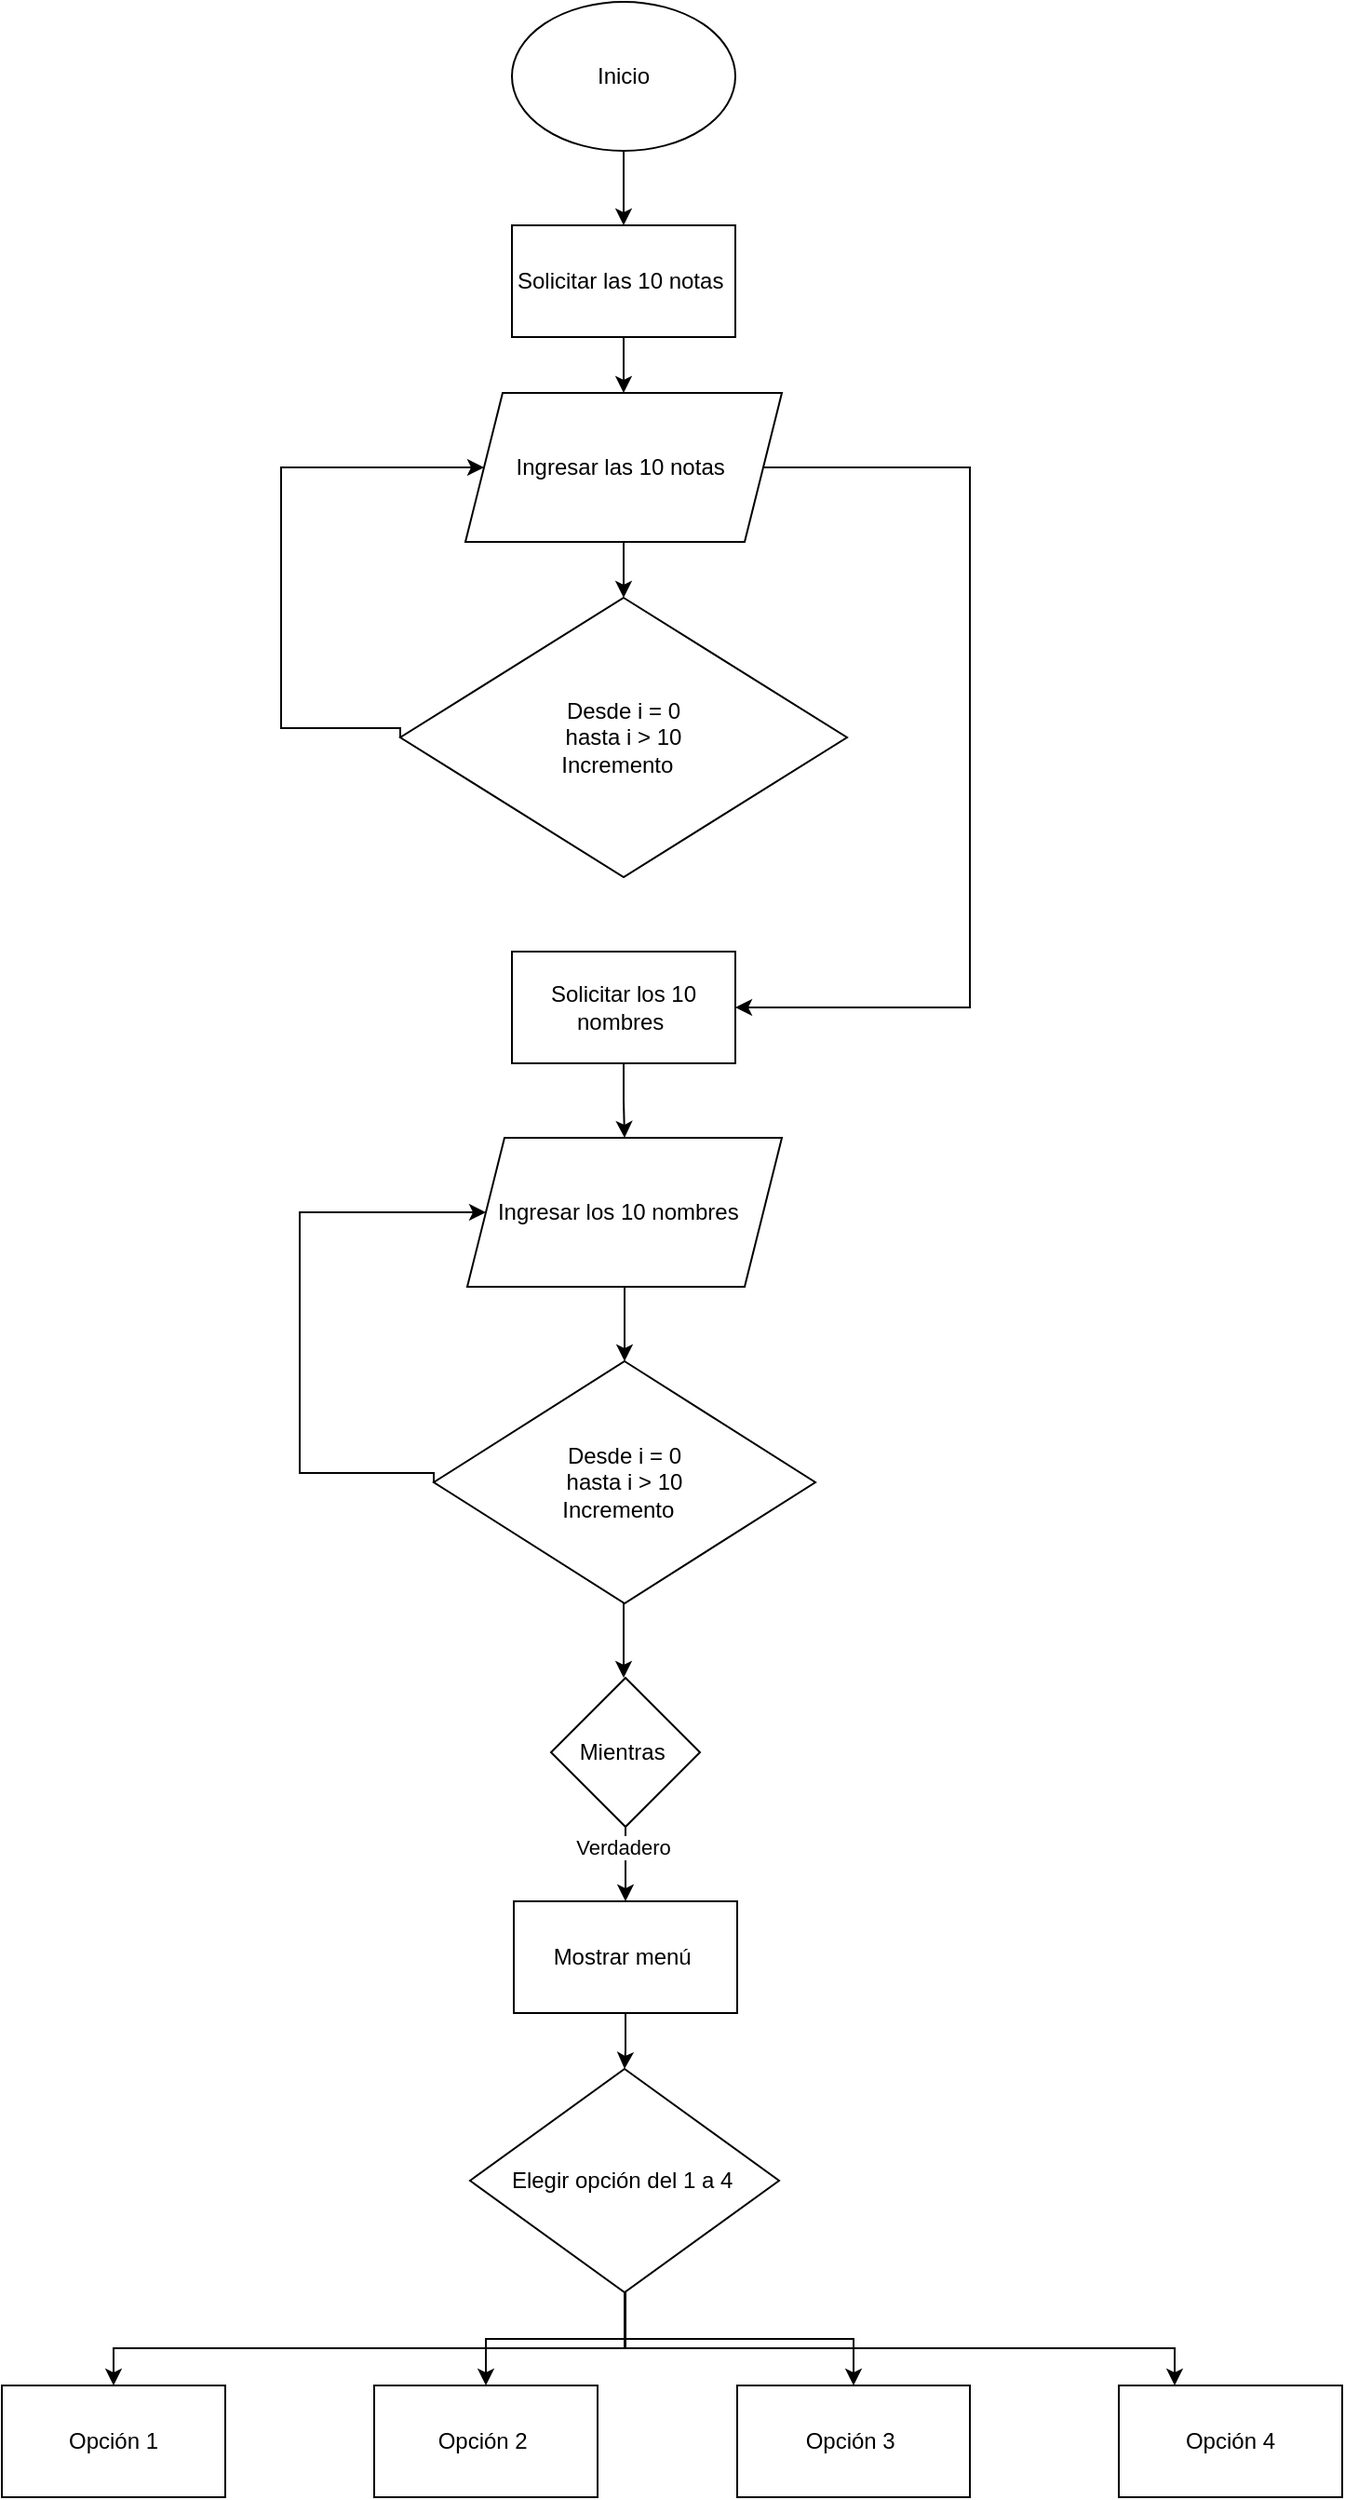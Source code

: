 <mxfile version="24.2.5" type="github">
  <diagram name="Página-1" id="isQVcydl0NbCzF9aVGi6">
    <mxGraphModel dx="1249" dy="542" grid="1" gridSize="10" guides="1" tooltips="1" connect="1" arrows="1" fold="1" page="1" pageScale="1" pageWidth="827" pageHeight="1169" math="0" shadow="0">
      <root>
        <mxCell id="0" />
        <mxCell id="1" parent="0" />
        <mxCell id="SFlHjdJAYKCsEmL_8HtT-15" style="edgeStyle=orthogonalEdgeStyle;rounded=0;orthogonalLoop=1;jettySize=auto;html=1;entryX=0;entryY=0.5;entryDx=0;entryDy=0;exitX=0;exitY=0.5;exitDx=0;exitDy=0;" edge="1" parent="1" source="SFlHjdJAYKCsEmL_8HtT-3" target="SFlHjdJAYKCsEmL_8HtT-4">
          <mxGeometry relative="1" as="geometry">
            <Array as="points">
              <mxPoint x="294" y="390" />
              <mxPoint x="230" y="390" />
              <mxPoint x="230" y="250" />
            </Array>
          </mxGeometry>
        </mxCell>
        <mxCell id="SFlHjdJAYKCsEmL_8HtT-3" value="Desde i = 0&lt;div&gt;hasta i &amp;gt; 10&lt;/div&gt;&lt;div&gt;Incremento&amp;nbsp;&amp;nbsp;&lt;/div&gt;" style="rhombus;whiteSpace=wrap;html=1;" vertex="1" parent="1">
          <mxGeometry x="294" y="320" width="240" height="150" as="geometry" />
        </mxCell>
        <mxCell id="SFlHjdJAYKCsEmL_8HtT-14" style="edgeStyle=orthogonalEdgeStyle;rounded=0;orthogonalLoop=1;jettySize=auto;html=1;" edge="1" parent="1" source="SFlHjdJAYKCsEmL_8HtT-4" target="SFlHjdJAYKCsEmL_8HtT-3">
          <mxGeometry relative="1" as="geometry" />
        </mxCell>
        <mxCell id="SFlHjdJAYKCsEmL_8HtT-17" style="edgeStyle=orthogonalEdgeStyle;rounded=0;orthogonalLoop=1;jettySize=auto;html=1;entryX=1;entryY=0.5;entryDx=0;entryDy=0;" edge="1" parent="1" source="SFlHjdJAYKCsEmL_8HtT-4" target="SFlHjdJAYKCsEmL_8HtT-16">
          <mxGeometry relative="1" as="geometry">
            <Array as="points">
              <mxPoint x="600" y="250" />
              <mxPoint x="600" y="540" />
            </Array>
          </mxGeometry>
        </mxCell>
        <mxCell id="SFlHjdJAYKCsEmL_8HtT-4" value="Ingresar las 10 notas&amp;nbsp;" style="shape=parallelogram;perimeter=parallelogramPerimeter;whiteSpace=wrap;html=1;fixedSize=1;" vertex="1" parent="1">
          <mxGeometry x="329" y="210" width="170" height="80" as="geometry" />
        </mxCell>
        <mxCell id="SFlHjdJAYKCsEmL_8HtT-10" style="edgeStyle=orthogonalEdgeStyle;rounded=0;orthogonalLoop=1;jettySize=auto;html=1;entryX=0.5;entryY=0;entryDx=0;entryDy=0;" edge="1" parent="1" source="SFlHjdJAYKCsEmL_8HtT-9" target="SFlHjdJAYKCsEmL_8HtT-12">
          <mxGeometry relative="1" as="geometry">
            <mxPoint x="414" y="110" as="targetPoint" />
          </mxGeometry>
        </mxCell>
        <mxCell id="SFlHjdJAYKCsEmL_8HtT-9" value="Inicio" style="ellipse;whiteSpace=wrap;html=1;" vertex="1" parent="1">
          <mxGeometry x="354" width="120" height="80" as="geometry" />
        </mxCell>
        <mxCell id="SFlHjdJAYKCsEmL_8HtT-13" style="edgeStyle=orthogonalEdgeStyle;rounded=0;orthogonalLoop=1;jettySize=auto;html=1;" edge="1" parent="1" source="SFlHjdJAYKCsEmL_8HtT-12" target="SFlHjdJAYKCsEmL_8HtT-4">
          <mxGeometry relative="1" as="geometry" />
        </mxCell>
        <mxCell id="SFlHjdJAYKCsEmL_8HtT-12" value="Solicitar las 10 notas&amp;nbsp;" style="rounded=0;whiteSpace=wrap;html=1;" vertex="1" parent="1">
          <mxGeometry x="354" y="120" width="120" height="60" as="geometry" />
        </mxCell>
        <mxCell id="SFlHjdJAYKCsEmL_8HtT-19" style="edgeStyle=orthogonalEdgeStyle;rounded=0;orthogonalLoop=1;jettySize=auto;html=1;entryX=0.5;entryY=0;entryDx=0;entryDy=0;" edge="1" parent="1" source="SFlHjdJAYKCsEmL_8HtT-16" target="SFlHjdJAYKCsEmL_8HtT-18">
          <mxGeometry relative="1" as="geometry" />
        </mxCell>
        <mxCell id="SFlHjdJAYKCsEmL_8HtT-16" value="Solicitar los 10 nombres&amp;nbsp;" style="rounded=0;whiteSpace=wrap;html=1;" vertex="1" parent="1">
          <mxGeometry x="354" y="510" width="120" height="60" as="geometry" />
        </mxCell>
        <mxCell id="SFlHjdJAYKCsEmL_8HtT-21" style="edgeStyle=orthogonalEdgeStyle;rounded=0;orthogonalLoop=1;jettySize=auto;html=1;" edge="1" parent="1" source="SFlHjdJAYKCsEmL_8HtT-18" target="SFlHjdJAYKCsEmL_8HtT-20">
          <mxGeometry relative="1" as="geometry" />
        </mxCell>
        <mxCell id="SFlHjdJAYKCsEmL_8HtT-18" value="Ingresar los 10 nombres&amp;nbsp;&amp;nbsp;" style="shape=parallelogram;perimeter=parallelogramPerimeter;whiteSpace=wrap;html=1;fixedSize=1;" vertex="1" parent="1">
          <mxGeometry x="330" y="610" width="169" height="80" as="geometry" />
        </mxCell>
        <mxCell id="SFlHjdJAYKCsEmL_8HtT-22" style="edgeStyle=orthogonalEdgeStyle;rounded=0;orthogonalLoop=1;jettySize=auto;html=1;entryX=0;entryY=0.5;entryDx=0;entryDy=0;exitX=0;exitY=0.5;exitDx=0;exitDy=0;" edge="1" parent="1" source="SFlHjdJAYKCsEmL_8HtT-20" target="SFlHjdJAYKCsEmL_8HtT-18">
          <mxGeometry relative="1" as="geometry">
            <Array as="points">
              <mxPoint x="312" y="790" />
              <mxPoint x="240" y="790" />
              <mxPoint x="240" y="650" />
            </Array>
          </mxGeometry>
        </mxCell>
        <mxCell id="SFlHjdJAYKCsEmL_8HtT-24" style="edgeStyle=orthogonalEdgeStyle;rounded=0;orthogonalLoop=1;jettySize=auto;html=1;entryX=0.5;entryY=0;entryDx=0;entryDy=0;" edge="1" parent="1" source="SFlHjdJAYKCsEmL_8HtT-20">
          <mxGeometry relative="1" as="geometry">
            <mxPoint x="414" y="900" as="targetPoint" />
          </mxGeometry>
        </mxCell>
        <mxCell id="SFlHjdJAYKCsEmL_8HtT-20" value="Desde i = 0&lt;div&gt;hasta i &amp;gt; 10&lt;/div&gt;&lt;div&gt;Incremento&amp;nbsp;&amp;nbsp;&lt;/div&gt;" style="rhombus;whiteSpace=wrap;html=1;" vertex="1" parent="1">
          <mxGeometry x="312" y="730" width="205" height="130" as="geometry" />
        </mxCell>
        <mxCell id="SFlHjdJAYKCsEmL_8HtT-28" style="edgeStyle=orthogonalEdgeStyle;rounded=0;orthogonalLoop=1;jettySize=auto;html=1;entryX=0.5;entryY=0;entryDx=0;entryDy=0;" edge="1" parent="1" source="SFlHjdJAYKCsEmL_8HtT-25" target="SFlHjdJAYKCsEmL_8HtT-27">
          <mxGeometry relative="1" as="geometry" />
        </mxCell>
        <mxCell id="SFlHjdJAYKCsEmL_8HtT-35" value="Verdadero&amp;nbsp;" style="edgeLabel;html=1;align=center;verticalAlign=middle;resizable=0;points=[];" vertex="1" connectable="0" parent="SFlHjdJAYKCsEmL_8HtT-28">
          <mxGeometry x="-0.46" y="-1" relative="1" as="geometry">
            <mxPoint x="1" as="offset" />
          </mxGeometry>
        </mxCell>
        <mxCell id="SFlHjdJAYKCsEmL_8HtT-25" value="Mientras&amp;nbsp;" style="rhombus;whiteSpace=wrap;html=1;" vertex="1" parent="1">
          <mxGeometry x="375" y="900" width="80" height="80" as="geometry" />
        </mxCell>
        <mxCell id="SFlHjdJAYKCsEmL_8HtT-30" style="edgeStyle=orthogonalEdgeStyle;rounded=0;orthogonalLoop=1;jettySize=auto;html=1;entryX=0.5;entryY=0;entryDx=0;entryDy=0;" edge="1" parent="1" source="SFlHjdJAYKCsEmL_8HtT-27" target="SFlHjdJAYKCsEmL_8HtT-29">
          <mxGeometry relative="1" as="geometry" />
        </mxCell>
        <mxCell id="SFlHjdJAYKCsEmL_8HtT-27" value="Mostrar menú&amp;nbsp;" style="rounded=0;whiteSpace=wrap;html=1;" vertex="1" parent="1">
          <mxGeometry x="355" y="1020" width="120" height="60" as="geometry" />
        </mxCell>
        <mxCell id="SFlHjdJAYKCsEmL_8HtT-36" style="edgeStyle=orthogonalEdgeStyle;rounded=0;orthogonalLoop=1;jettySize=auto;html=1;entryX=0.5;entryY=0;entryDx=0;entryDy=0;" edge="1" parent="1" source="SFlHjdJAYKCsEmL_8HtT-29" target="SFlHjdJAYKCsEmL_8HtT-31">
          <mxGeometry relative="1" as="geometry">
            <Array as="points">
              <mxPoint x="415" y="1260" />
            </Array>
          </mxGeometry>
        </mxCell>
        <mxCell id="SFlHjdJAYKCsEmL_8HtT-37" style="edgeStyle=orthogonalEdgeStyle;rounded=0;orthogonalLoop=1;jettySize=auto;html=1;entryX=0.5;entryY=0;entryDx=0;entryDy=0;" edge="1" parent="1" source="SFlHjdJAYKCsEmL_8HtT-29" target="SFlHjdJAYKCsEmL_8HtT-32">
          <mxGeometry relative="1" as="geometry" />
        </mxCell>
        <mxCell id="SFlHjdJAYKCsEmL_8HtT-38" style="edgeStyle=orthogonalEdgeStyle;rounded=0;orthogonalLoop=1;jettySize=auto;html=1;" edge="1" parent="1" source="SFlHjdJAYKCsEmL_8HtT-29" target="SFlHjdJAYKCsEmL_8HtT-33">
          <mxGeometry relative="1" as="geometry" />
        </mxCell>
        <mxCell id="SFlHjdJAYKCsEmL_8HtT-39" style="edgeStyle=orthogonalEdgeStyle;rounded=0;orthogonalLoop=1;jettySize=auto;html=1;" edge="1" parent="1" target="SFlHjdJAYKCsEmL_8HtT-34">
          <mxGeometry relative="1" as="geometry">
            <mxPoint x="415" y="1230" as="sourcePoint" />
            <Array as="points">
              <mxPoint x="415" y="1260" />
              <mxPoint x="710" y="1260" />
            </Array>
          </mxGeometry>
        </mxCell>
        <mxCell id="SFlHjdJAYKCsEmL_8HtT-29" value="Elegir opción del 1 a 4&amp;nbsp;" style="rhombus;whiteSpace=wrap;html=1;" vertex="1" parent="1">
          <mxGeometry x="331.5" y="1110" width="166" height="120" as="geometry" />
        </mxCell>
        <mxCell id="SFlHjdJAYKCsEmL_8HtT-31" value="Opción 1" style="rounded=0;whiteSpace=wrap;html=1;" vertex="1" parent="1">
          <mxGeometry x="80" y="1280" width="120" height="60" as="geometry" />
        </mxCell>
        <mxCell id="SFlHjdJAYKCsEmL_8HtT-32" value="Opción 2&amp;nbsp;" style="rounded=0;whiteSpace=wrap;html=1;" vertex="1" parent="1">
          <mxGeometry x="280" y="1280" width="120" height="60" as="geometry" />
        </mxCell>
        <mxCell id="SFlHjdJAYKCsEmL_8HtT-33" value="Opción 3&amp;nbsp;" style="rounded=0;whiteSpace=wrap;html=1;" vertex="1" parent="1">
          <mxGeometry x="475" y="1280" width="125" height="60" as="geometry" />
        </mxCell>
        <mxCell id="SFlHjdJAYKCsEmL_8HtT-34" value="&amp;nbsp;Opción 4&amp;nbsp;" style="rounded=0;whiteSpace=wrap;html=1;" vertex="1" parent="1">
          <mxGeometry x="680" y="1280" width="120" height="60" as="geometry" />
        </mxCell>
      </root>
    </mxGraphModel>
  </diagram>
</mxfile>
